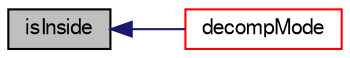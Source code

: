 digraph "isInside"
{
  bgcolor="transparent";
  edge [fontname="FreeSans",fontsize="10",labelfontname="FreeSans",labelfontsize="10"];
  node [fontname="FreeSans",fontsize="10",shape=record];
  rankdir="LR";
  Node930 [label="isInside",height=0.2,width=0.4,color="black", fillcolor="grey75", style="filled", fontcolor="black"];
  Node930 -> Node931 [dir="back",color="midnightblue",fontsize="10",style="solid",fontname="FreeSans"];
  Node931 [label="decompMode",height=0.2,width=0.4,color="red",URL="$a25118.html#a81849321d2821758f316e3f18dce129b"];
}
